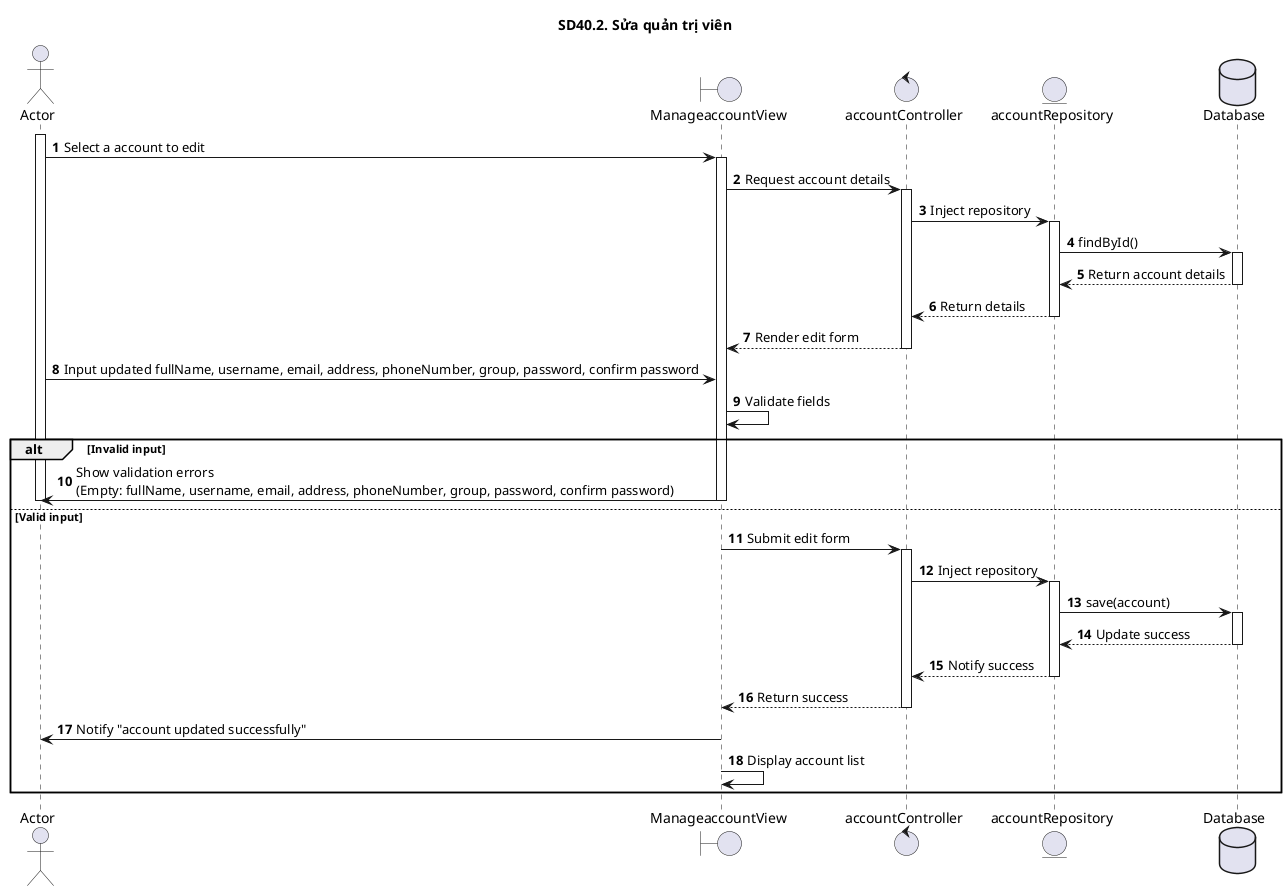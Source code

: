 @startuml SQ
autonumber
title SD40.2. Sửa quản trị viên

actor "Actor" as actor
boundary "ManageaccountView" as manageView
control "accountController" as controller
entity "accountRepository" as model
database "Database" as database

activate actor
actor -> manageView : Select a account to edit
activate manageView

manageView -> controller : Request account details
activate controller

controller -> model : Inject repository
activate model

model -> database : findById()
activate database
database --> model : Return account details
deactivate database
deactivate database

model --> controller : Return details
deactivate model
deactivate model

controller --> manageView : Render edit form
deactivate controller
deactivate controller

actor -> manageView : Input updated fullName, username, email, address, phoneNumber, group, password, confirm password

manageView -> manageView : Validate fields
alt Invalid input
    manageView -> actor : Show validation errors\n(Empty: fullName, username, email, address, phoneNumber, group, password, confirm password)
    deactivate manageView
    deactivate actor
else Valid input
    manageView -> controller : Submit edit form
    activate controller

    controller -> model : Inject repository
    activate model

    model -> database : save(account)
    activate database
    database --> model : Update success
    deactivate database
    deactivate database

    model --> controller : Notify success
    deactivate model
    deactivate model

    controller --> manageView : Return success
    deactivate controller
    deactivate controller

    manageView -> actor : Notify "account updated successfully"
    manageView -> manageView : Display account list
end

deactivate manageView
deactivate actor
@enduml
